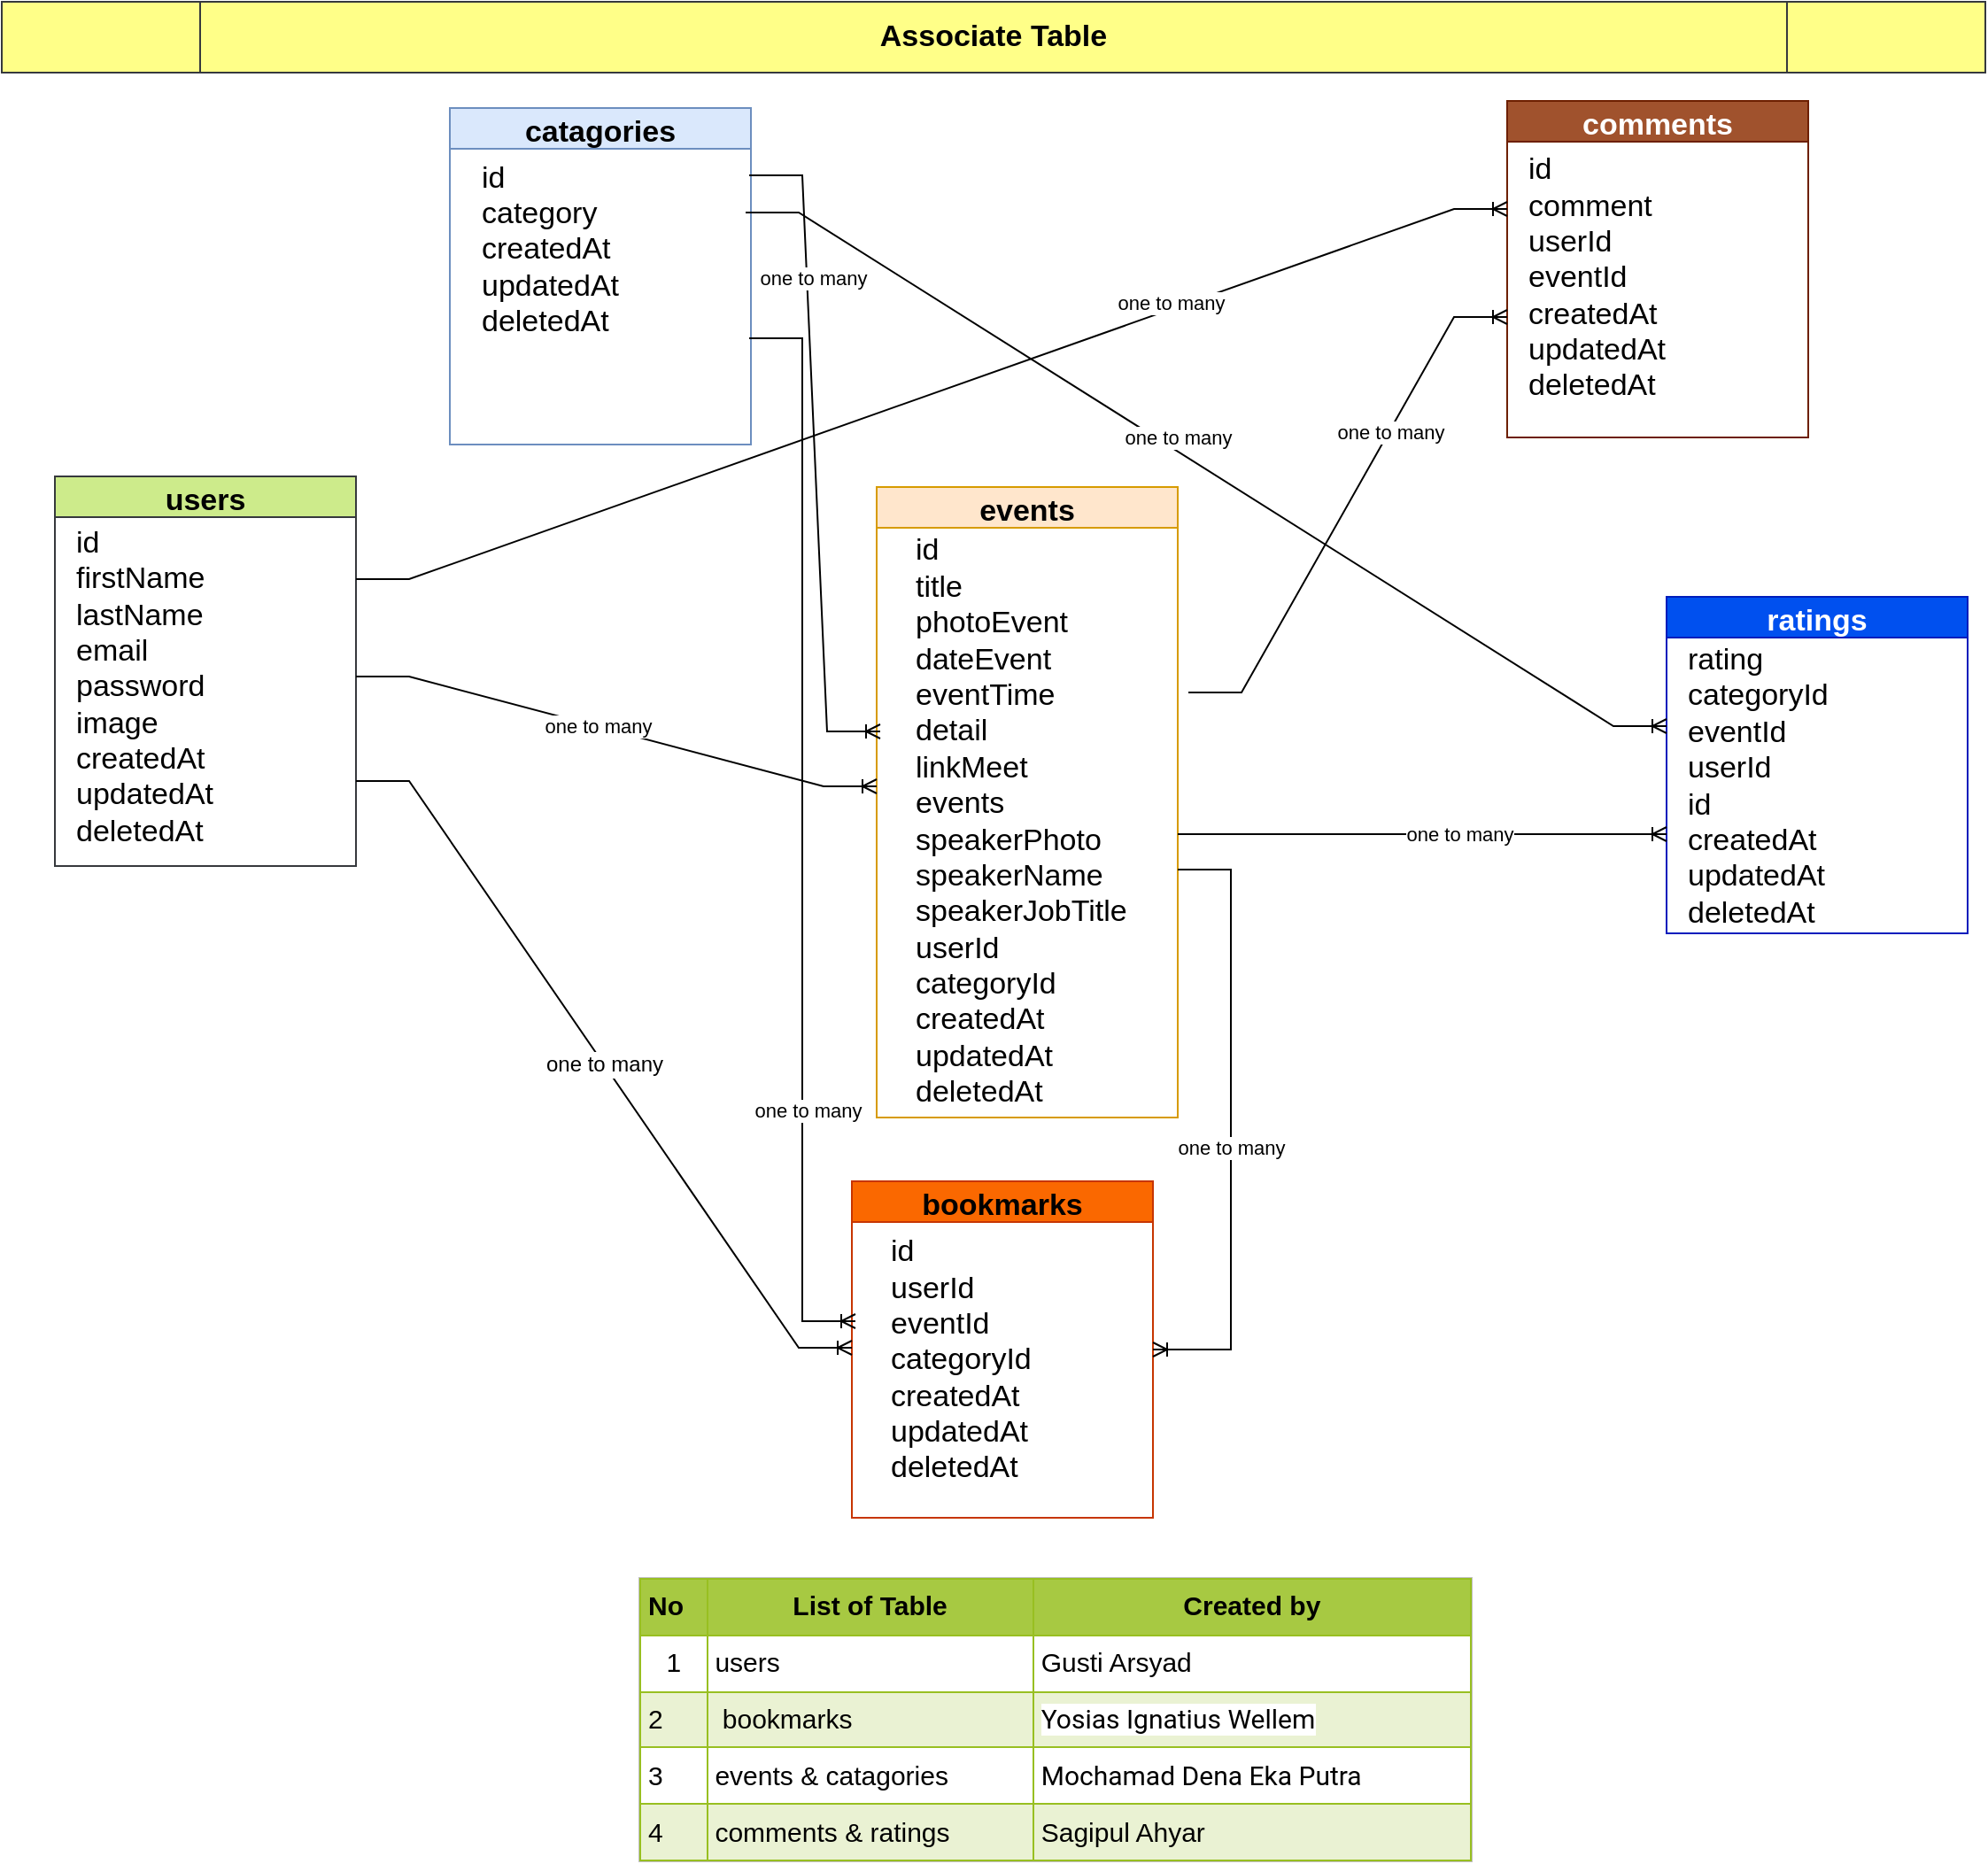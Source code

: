 <mxfile version="15.8.0" type="gitlab">
  <diagram id="IDS3GxcP3OrKvvBgcsZW" name="Page-1">
    <mxGraphModel dx="3043" dy="2033" grid="1" gridSize="10" guides="1" tooltips="1" connect="1" arrows="1" fold="1" page="1" pageScale="1" pageWidth="827" pageHeight="1169" math="0" shadow="0">
      <root>
        <mxCell id="0" />
        <mxCell id="1" parent="0" />
        <mxCell id="90jFfgBRwMKQPnTh9fKm-1" value="&lt;b&gt;&lt;font style=&quot;font-size: 17px&quot;&gt;Associate Table&lt;/font&gt;&lt;/b&gt;" style="shape=process;whiteSpace=wrap;html=1;backgroundOutline=1;fillColor=#ffff88;strokeColor=#36393d;" parent="1" vertex="1">
          <mxGeometry x="-20" y="-200" width="1120" height="40" as="geometry" />
        </mxCell>
        <mxCell id="90jFfgBRwMKQPnTh9fKm-2" value="catagories" style="swimlane;fontSize=17;fillColor=#dae8fc;strokeColor=#6c8ebf;" parent="1" vertex="1">
          <mxGeometry x="233" y="-140" width="170" height="190" as="geometry" />
        </mxCell>
        <mxCell id="90jFfgBRwMKQPnTh9fKm-27" value="&lt;div&gt;id&lt;/div&gt;&lt;div&gt;category&lt;/div&gt;&lt;div&gt;&lt;div&gt;createdAt&lt;/div&gt;&lt;div&gt;updatedAt&lt;/div&gt;&lt;div&gt;deletedAt&lt;/div&gt;&lt;/div&gt;" style="text;html=1;align=left;verticalAlign=middle;resizable=0;points=[];autosize=1;strokeColor=none;fillColor=none;fontSize=17;" parent="90jFfgBRwMKQPnTh9fKm-2" vertex="1">
          <mxGeometry x="16" y="25" width="90" height="110" as="geometry" />
        </mxCell>
        <mxCell id="90jFfgBRwMKQPnTh9fKm-3" value="users" style="swimlane;fontSize=17;fillColor=#cdeb8b;strokeColor=#36393d;startSize=23;" parent="1" vertex="1">
          <mxGeometry x="10" y="68" width="170" height="220" as="geometry" />
        </mxCell>
        <mxCell id="90jFfgBRwMKQPnTh9fKm-26" value="&lt;div style=&quot;font-size: 17px&quot;&gt;&lt;font style=&quot;font-size: 17px&quot;&gt;id&lt;/font&gt;&lt;/div&gt;&lt;div style=&quot;font-size: 17px&quot;&gt;&lt;font style=&quot;font-size: 17px&quot;&gt;firstName&lt;/font&gt;&lt;/div&gt;&lt;div style=&quot;font-size: 17px&quot;&gt;&lt;font style=&quot;font-size: 17px&quot;&gt;lastName&lt;/font&gt;&lt;/div&gt;&lt;div style=&quot;font-size: 17px&quot;&gt;&lt;font style=&quot;font-size: 17px&quot;&gt;&lt;span&gt;email&lt;/span&gt;&lt;br&gt;&lt;/font&gt;&lt;/div&gt;&lt;div style=&quot;font-size: 17px&quot;&gt;&lt;font style=&quot;font-size: 17px&quot;&gt;password&lt;/font&gt;&lt;/div&gt;&lt;div style=&quot;font-size: 17px&quot;&gt;&lt;font style=&quot;font-size: 17px&quot;&gt;image&lt;/font&gt;&lt;/div&gt;&lt;div style=&quot;font-size: 17px&quot;&gt;&lt;font style=&quot;font-size: 17px&quot;&gt;&lt;div&gt;createdAt&lt;/div&gt;&lt;div&gt;updatedAt&lt;/div&gt;&lt;div&gt;deletedAt&lt;/div&gt;&lt;/font&gt;&lt;/div&gt;" style="text;html=1;align=left;verticalAlign=middle;resizable=0;points=[];autosize=1;strokeColor=none;fillColor=none;fontSize=15;" parent="90jFfgBRwMKQPnTh9fKm-3" vertex="1">
          <mxGeometry x="10" y="34" width="90" height="170" as="geometry" />
        </mxCell>
        <mxCell id="90jFfgBRwMKQPnTh9fKm-5" value="bookmarks" style="swimlane;fontSize=17;fillColor=#fa6800;fontColor=#000000;strokeColor=#C73500;" parent="1" vertex="1">
          <mxGeometry x="460" y="466" width="170" height="190" as="geometry" />
        </mxCell>
        <mxCell id="90jFfgBRwMKQPnTh9fKm-28" value="&lt;div&gt;id&lt;/div&gt;&lt;div&gt;userId&lt;/div&gt;&lt;div&gt;eventId&lt;/div&gt;&lt;div&gt;categoryId&lt;/div&gt;&lt;div&gt;&lt;div&gt;createdAt&lt;/div&gt;&lt;div&gt;updatedAt&lt;/div&gt;&lt;div&gt;deletedAt&lt;/div&gt;&lt;/div&gt;" style="text;html=1;align=left;verticalAlign=middle;resizable=0;points=[];autosize=1;strokeColor=none;fillColor=none;fontSize=17;" parent="90jFfgBRwMKQPnTh9fKm-5" vertex="1">
          <mxGeometry x="20" y="26" width="90" height="150" as="geometry" />
        </mxCell>
        <mxCell id="90jFfgBRwMKQPnTh9fKm-8" value="events" style="swimlane;fontSize=17;fillColor=#ffe6cc;strokeColor=#d79b00;startSize=23;" parent="1" vertex="1">
          <mxGeometry x="474" y="74" width="170" height="356" as="geometry" />
        </mxCell>
        <mxCell id="90jFfgBRwMKQPnTh9fKm-32" value="&lt;div&gt;id&lt;/div&gt;&lt;div&gt;title&lt;/div&gt;&lt;div&gt;photoEvent&lt;/div&gt;&lt;div&gt;dateEvent&lt;/div&gt;&lt;div&gt;eventTime&lt;/div&gt;&lt;div&gt;detail&lt;/div&gt;&lt;div&gt;linkMeet&lt;/div&gt;&lt;div&gt;events&lt;/div&gt;&lt;div&gt;speakerPhoto&lt;/div&gt;&lt;div&gt;speakerName&lt;/div&gt;&lt;div&gt;speakerJobTitle&lt;/div&gt;&lt;div&gt;userId&lt;/div&gt;&lt;div&gt;categoryId&lt;/div&gt;&lt;div&gt;&lt;div&gt;createdAt&lt;/div&gt;&lt;div&gt;updatedAt&lt;/div&gt;&lt;div&gt;deletedAt&lt;/div&gt;&lt;/div&gt;" style="text;html=1;align=left;verticalAlign=middle;resizable=0;points=[];autosize=1;strokeColor=none;fillColor=none;fontSize=17;" parent="90jFfgBRwMKQPnTh9fKm-8" vertex="1">
          <mxGeometry x="20" y="24" width="130" height="330" as="geometry" />
        </mxCell>
        <mxCell id="90jFfgBRwMKQPnTh9fKm-6" value="ratings" style="swimlane;fontSize=17;fillColor=#0050ef;fontColor=#ffffff;strokeColor=#001DBC;" parent="1" vertex="1">
          <mxGeometry x="920" y="136" width="170" height="190" as="geometry" />
        </mxCell>
        <mxCell id="90jFfgBRwMKQPnTh9fKm-30" value="&lt;div&gt;rating&lt;/div&gt;&lt;div&gt;categoryId&lt;/div&gt;&lt;div&gt;eventId&lt;/div&gt;&lt;div&gt;userId&lt;/div&gt;&lt;div&gt;id&lt;/div&gt;&lt;div&gt;&lt;div&gt;createdAt&lt;/div&gt;&lt;div&gt;updatedAt&lt;/div&gt;&lt;div&gt;deletedAt&lt;/div&gt;&lt;/div&gt;" style="text;html=1;align=left;verticalAlign=middle;resizable=0;points=[];autosize=1;strokeColor=none;fillColor=none;fontSize=17;" parent="90jFfgBRwMKQPnTh9fKm-6" vertex="1">
          <mxGeometry x="10" y="22" width="90" height="170" as="geometry" />
        </mxCell>
        <mxCell id="90jFfgBRwMKQPnTh9fKm-7" value="comments" style="swimlane;fontSize=17;fillColor=#a0522d;fontColor=#ffffff;strokeColor=#6D1F00;" parent="1" vertex="1">
          <mxGeometry x="830" y="-144" width="170" height="190" as="geometry" />
        </mxCell>
        <mxCell id="90jFfgBRwMKQPnTh9fKm-31" value="&lt;div&gt;id&lt;/div&gt;&lt;div&gt;comment&lt;/div&gt;&lt;div&gt;userId&lt;/div&gt;&lt;div&gt;eventId&lt;/div&gt;&lt;div&gt;&lt;div&gt;createdAt&lt;/div&gt;&lt;div&gt;updatedAt&lt;/div&gt;&lt;div&gt;deletedAt&lt;/div&gt;&lt;/div&gt;" style="text;html=1;align=left;verticalAlign=middle;resizable=0;points=[];autosize=1;strokeColor=none;fillColor=none;fontSize=17;" parent="90jFfgBRwMKQPnTh9fKm-7" vertex="1">
          <mxGeometry x="10" y="25" width="90" height="150" as="geometry" />
        </mxCell>
        <mxCell id="90jFfgBRwMKQPnTh9fKm-15" value="&lt;table border=&quot;1&quot; width=&quot;100%&quot; cellpadding=&quot;4&quot; style=&quot;width: 100% ; height: 100% ; border-collapse: collapse&quot;&gt;&lt;tbody&gt;&lt;tr style=&quot;background-color: #a7c942 ; color: #ffffff ; border: 1px solid #98bf21&quot;&gt;&lt;th align=&quot;left&quot;&gt;&lt;font color=&quot;#000000&quot; style=&quot;font-size: 15px&quot;&gt;No&lt;/font&gt;&lt;/th&gt;&lt;th style=&quot;text-align: center&quot;&gt;&lt;font color=&quot;#000000&quot; style=&quot;font-size: 15px&quot;&gt;List of Table&lt;/font&gt;&lt;/th&gt;&lt;th style=&quot;text-align: center&quot;&gt;&lt;font color=&quot;#000000&quot; style=&quot;font-size: 15px&quot;&gt;Created by&lt;/font&gt;&lt;/th&gt;&lt;/tr&gt;&lt;tr style=&quot;border: 1px solid #98bf21&quot;&gt;&lt;td style=&quot;text-align: center&quot;&gt;&lt;font style=&quot;font-size: 15px&quot;&gt;1&lt;/font&gt;&lt;/td&gt;&lt;td&gt;&lt;font style=&quot;font-size: 15px&quot;&gt;users&lt;/font&gt;&lt;/td&gt;&lt;td&gt;&lt;font style=&quot;font-size: 15px&quot;&gt;Gusti Arsyad&lt;/font&gt;&lt;/td&gt;&lt;/tr&gt;&lt;tr style=&quot;background-color: #eaf2d3 ; border: 1px solid #98bf21&quot;&gt;&lt;td&gt;&lt;font style=&quot;font-size: 15px&quot;&gt;2&lt;/font&gt;&lt;/td&gt;&lt;td&gt;&lt;font style=&quot;font-size: 15px&quot;&gt;&amp;nbsp;bookmarks&lt;/font&gt;&lt;/td&gt;&lt;td&gt;&lt;font style=&quot;font-size: 15px&quot;&gt;&lt;span style=&quot;font-family: &amp;#34;roboto&amp;#34; , &amp;#34;robotodraft&amp;#34; , &amp;#34;helvetica&amp;#34; , &amp;#34;arial&amp;#34; , sans-serif ; background-color: rgb(255 , 255 , 255)&quot;&gt;&lt;font style=&quot;font-size: 15px&quot;&gt;Yosias Ignatius Wellem&lt;/font&gt;&lt;/span&gt;&lt;br&gt;&lt;/font&gt;&lt;/td&gt;&lt;/tr&gt;&lt;tr style=&quot;border: 1px solid #98bf21&quot;&gt;&lt;td&gt;&lt;font style=&quot;font-size: 15px&quot;&gt;3&lt;/font&gt;&lt;/td&gt;&lt;td&gt;&lt;font style=&quot;font-size: 15px&quot;&gt;events &amp;amp;&amp;nbsp;&lt;/font&gt;catagories&lt;/td&gt;&lt;td&gt;&lt;span style=&quot;font-family: &amp;#34;roboto&amp;#34; , &amp;#34;robotodraft&amp;#34; , &amp;#34;helvetica&amp;#34; , &amp;#34;arial&amp;#34; , sans-serif ; background-color: rgb(255 , 255 , 255)&quot;&gt;&lt;font style=&quot;font-size: 15px&quot;&gt;Mochamad Dena Eka Putra&lt;/font&gt;&lt;/span&gt;&lt;/td&gt;&lt;/tr&gt;&lt;tr style=&quot;background-color: #eaf2d3 ; border: 1px solid #98bf21&quot;&gt;&lt;td&gt;&lt;font style=&quot;font-size: 15px&quot;&gt;4&lt;/font&gt;&lt;/td&gt;&lt;td&gt;&lt;font style=&quot;font-size: 15px&quot;&gt;comments &amp;amp;&amp;nbsp;&lt;/font&gt;ratings&lt;/td&gt;&lt;td&gt;&lt;font style=&quot;font-size: 15px&quot;&gt;Sagipul Ahyar&lt;/font&gt;&lt;/td&gt;&lt;/tr&gt;&lt;/tbody&gt;&lt;/table&gt;" style="text;html=1;strokeColor=#c0c0c0;fillColor=#ffffff;overflow=fill;rounded=0;fontSize=15;" parent="1" vertex="1">
          <mxGeometry x="340" y="690" width="470" height="160" as="geometry" />
        </mxCell>
        <mxCell id="90jFfgBRwMKQPnTh9fKm-35" value="" style="edgeStyle=entityRelationEdgeStyle;fontSize=12;html=1;endArrow=ERoneToMany;rounded=0;fontColor=#000000;entryX=0;entryY=0.5;entryDx=0;entryDy=0;" parent="1" edge="1">
          <mxGeometry width="100" height="100" relative="1" as="geometry">
            <mxPoint x="180" y="181" as="sourcePoint" />
            <mxPoint x="474" y="243" as="targetPoint" />
          </mxGeometry>
        </mxCell>
        <mxCell id="E_YeQ5dqIJ_NbmY8yUuL-16" value="one to many&amp;nbsp;" style="edgeLabel;html=1;align=center;verticalAlign=middle;resizable=0;points=[];" vertex="1" connectable="0" parent="90jFfgBRwMKQPnTh9fKm-35">
          <mxGeometry x="-0.064" y="1" relative="1" as="geometry">
            <mxPoint as="offset" />
          </mxGeometry>
        </mxCell>
        <mxCell id="90jFfgBRwMKQPnTh9fKm-36" value="" style="edgeStyle=entityRelationEdgeStyle;fontSize=12;html=1;endArrow=ERoneToMany;rounded=0;fontColor=#000000;entryX=0;entryY=0.5;entryDx=0;entryDy=0;" parent="1" edge="1">
          <mxGeometry width="100" height="100" relative="1" as="geometry">
            <mxPoint x="180" y="126" as="sourcePoint" />
            <mxPoint x="830.0" y="-83" as="targetPoint" />
          </mxGeometry>
        </mxCell>
        <mxCell id="E_YeQ5dqIJ_NbmY8yUuL-17" value="one to many" style="edgeLabel;html=1;align=center;verticalAlign=middle;resizable=0;points=[];" vertex="1" connectable="0" parent="90jFfgBRwMKQPnTh9fKm-36">
          <mxGeometry x="0.285" y="-2" relative="1" as="geometry">
            <mxPoint x="42" y="-21" as="offset" />
          </mxGeometry>
        </mxCell>
        <mxCell id="90jFfgBRwMKQPnTh9fKm-38" value="one to many" style="edgeStyle=entityRelationEdgeStyle;fontSize=12;html=1;endArrow=ERoneToMany;rounded=0;fontColor=#000000;" parent="1" edge="1">
          <mxGeometry width="100" height="100" relative="1" as="geometry">
            <mxPoint x="180" y="240" as="sourcePoint" />
            <mxPoint x="460" y="560" as="targetPoint" />
          </mxGeometry>
        </mxCell>
        <mxCell id="90jFfgBRwMKQPnTh9fKm-60" value="" style="edgeStyle=entityRelationEdgeStyle;fontSize=12;html=1;endArrow=ERoneToMany;rounded=0;fontColor=#000000;" parent="1" edge="1">
          <mxGeometry width="100" height="100" relative="1" as="geometry">
            <mxPoint x="402" y="-102" as="sourcePoint" />
            <mxPoint x="476" y="212" as="targetPoint" />
          </mxGeometry>
        </mxCell>
        <mxCell id="E_YeQ5dqIJ_NbmY8yUuL-15" value="one to many" style="edgeLabel;html=1;align=center;verticalAlign=middle;resizable=0;points=[];" vertex="1" connectable="0" parent="90jFfgBRwMKQPnTh9fKm-60">
          <mxGeometry x="-0.775" y="1" relative="1" as="geometry">
            <mxPoint x="4" y="46" as="offset" />
          </mxGeometry>
        </mxCell>
        <mxCell id="90jFfgBRwMKQPnTh9fKm-61" value="" style="edgeStyle=entityRelationEdgeStyle;fontSize=12;html=1;endArrow=ERoneToMany;rounded=0;fontColor=#000000;entryX=0;entryY=0.5;entryDx=0;entryDy=0;" parent="1" edge="1">
          <mxGeometry width="100" height="100" relative="1" as="geometry">
            <mxPoint x="402" y="-10" as="sourcePoint" />
            <mxPoint x="462" y="545" as="targetPoint" />
          </mxGeometry>
        </mxCell>
        <mxCell id="E_YeQ5dqIJ_NbmY8yUuL-18" value="one to many" style="edgeLabel;html=1;align=center;verticalAlign=middle;resizable=0;points=[];" vertex="1" connectable="0" parent="90jFfgBRwMKQPnTh9fKm-61">
          <mxGeometry x="0.515" y="3" relative="1" as="geometry">
            <mxPoint as="offset" />
          </mxGeometry>
        </mxCell>
        <mxCell id="90jFfgBRwMKQPnTh9fKm-63" value="" style="edgeStyle=entityRelationEdgeStyle;fontSize=12;html=1;endArrow=ERoneToMany;rounded=0;fontColor=#000000;" parent="1" edge="1">
          <mxGeometry width="100" height="100" relative="1" as="geometry">
            <mxPoint x="400" y="-81" as="sourcePoint" />
            <mxPoint x="920" y="209" as="targetPoint" />
          </mxGeometry>
        </mxCell>
        <mxCell id="E_YeQ5dqIJ_NbmY8yUuL-11" value="one to many" style="edgeLabel;html=1;align=center;verticalAlign=middle;resizable=0;points=[];" vertex="1" connectable="0" parent="90jFfgBRwMKQPnTh9fKm-63">
          <mxGeometry x="0.007" y="4" relative="1" as="geometry">
            <mxPoint x="-20" y="-16" as="offset" />
          </mxGeometry>
        </mxCell>
        <mxCell id="E_YeQ5dqIJ_NbmY8yUuL-1" value="" style="edgeStyle=entityRelationEdgeStyle;fontSize=12;html=1;endArrow=ERoneToMany;rounded=0;entryX=0;entryY=0.5;entryDx=0;entryDy=0;" edge="1" parent="1">
          <mxGeometry width="100" height="100" relative="1" as="geometry">
            <mxPoint x="650" y="190" as="sourcePoint" />
            <mxPoint x="830" y="-22" as="targetPoint" />
          </mxGeometry>
        </mxCell>
        <mxCell id="E_YeQ5dqIJ_NbmY8yUuL-9" value="one to many" style="edgeLabel;html=1;align=center;verticalAlign=middle;resizable=0;points=[];" vertex="1" connectable="0" parent="E_YeQ5dqIJ_NbmY8yUuL-1">
          <mxGeometry x="0.316" y="1" relative="1" as="geometry">
            <mxPoint x="1" y="1" as="offset" />
          </mxGeometry>
        </mxCell>
        <mxCell id="E_YeQ5dqIJ_NbmY8yUuL-2" value="" style="edgeStyle=entityRelationEdgeStyle;fontSize=12;html=1;endArrow=ERoneToMany;rounded=0;entryX=1;entryY=0.5;entryDx=0;entryDy=0;" edge="1" parent="1" target="90jFfgBRwMKQPnTh9fKm-5">
          <mxGeometry width="100" height="100" relative="1" as="geometry">
            <mxPoint x="644" y="290" as="sourcePoint" />
            <mxPoint x="624" y="545" as="targetPoint" />
          </mxGeometry>
        </mxCell>
        <mxCell id="E_YeQ5dqIJ_NbmY8yUuL-7" value="one to many" style="edgeLabel;html=1;align=center;verticalAlign=middle;resizable=0;points=[];" vertex="1" connectable="0" parent="E_YeQ5dqIJ_NbmY8yUuL-2">
          <mxGeometry x="0.085" relative="1" as="geometry">
            <mxPoint as="offset" />
          </mxGeometry>
        </mxCell>
        <mxCell id="E_YeQ5dqIJ_NbmY8yUuL-3" value="" style="edgeStyle=entityRelationEdgeStyle;fontSize=12;html=1;endArrow=ERoneToMany;rounded=0;" edge="1" parent="1">
          <mxGeometry width="100" height="100" relative="1" as="geometry">
            <mxPoint x="644" y="270" as="sourcePoint" />
            <mxPoint x="920" y="270" as="targetPoint" />
          </mxGeometry>
        </mxCell>
        <mxCell id="E_YeQ5dqIJ_NbmY8yUuL-10" value="one to many" style="edgeLabel;html=1;align=center;verticalAlign=middle;resizable=0;points=[];" vertex="1" connectable="0" parent="E_YeQ5dqIJ_NbmY8yUuL-3">
          <mxGeometry x="0.157" relative="1" as="geometry">
            <mxPoint x="-1" as="offset" />
          </mxGeometry>
        </mxCell>
      </root>
    </mxGraphModel>
  </diagram>
</mxfile>
